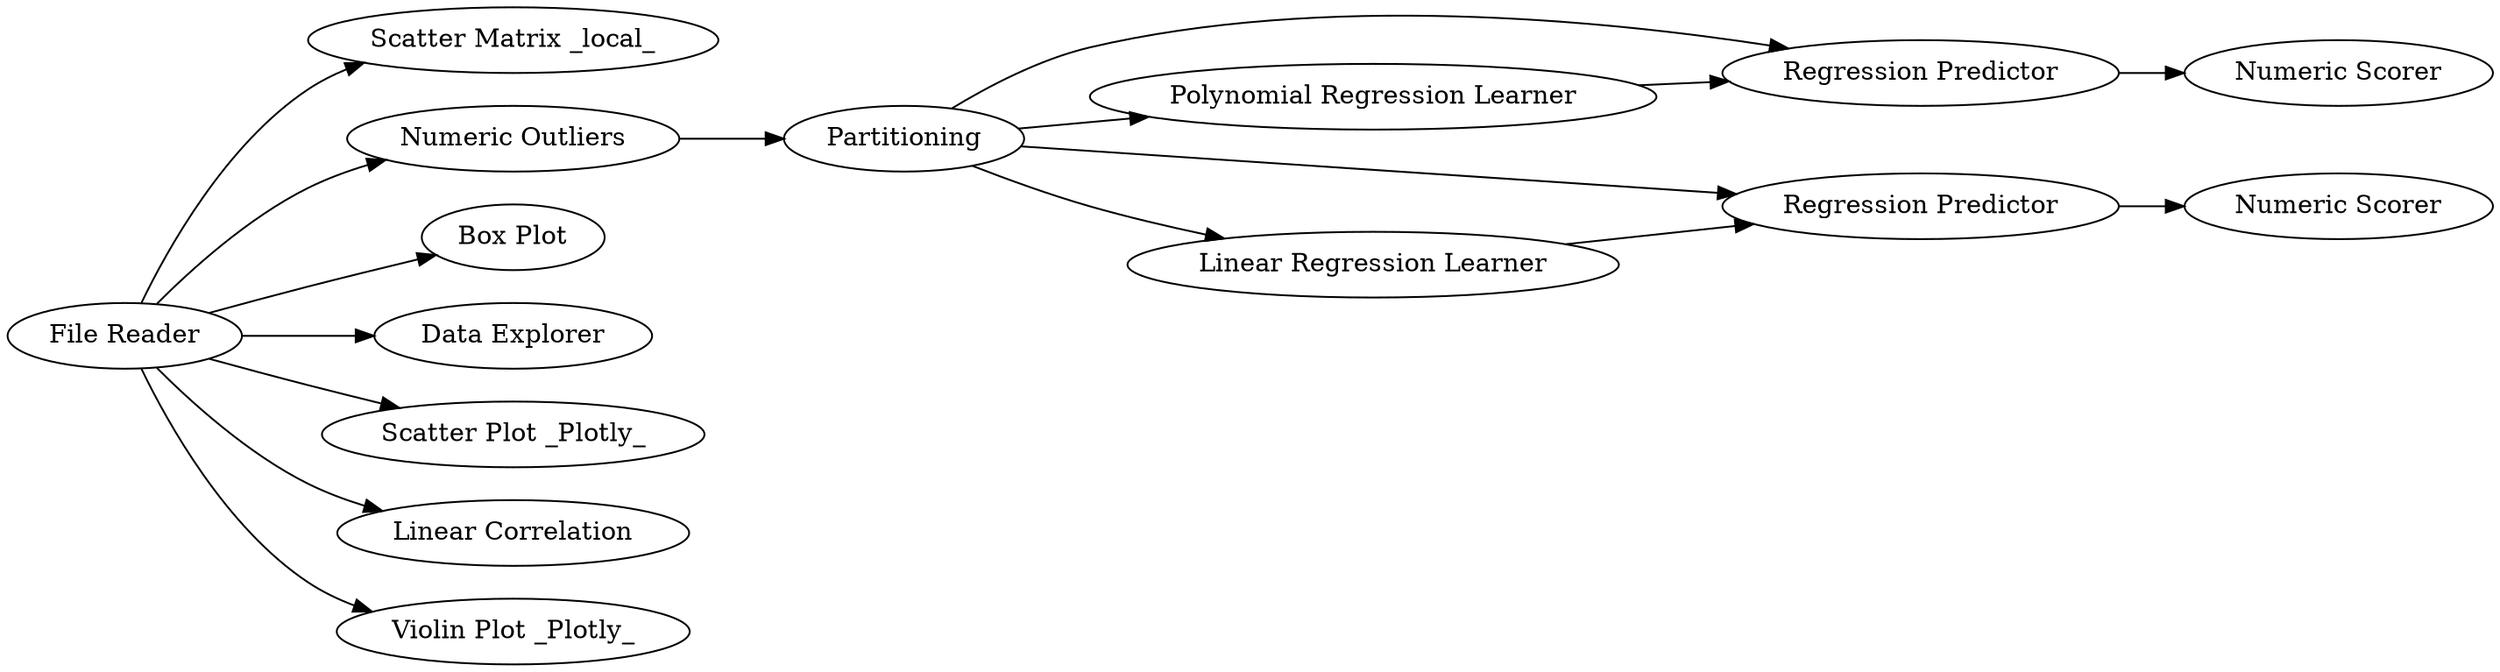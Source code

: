 digraph {
	24 -> 27
	19 -> 24
	34 -> 3
	35 -> 19
	21 -> 24
	19 -> 21
	34 -> 33
	34 -> 4
	34 -> 31
	34 -> 35
	19 -> 28
	34 -> 30
	19 -> 23
	28 -> 26
	23 -> 28
	34 -> 32
	24 [label="Regression Predictor"]
	27 [label="Numeric Scorer"]
	30 [label="Linear Correlation"]
	35 [label="Numeric Outliers"]
	34 [label="File Reader"]
	28 [label="Regression Predictor"]
	31 [label="Scatter Plot _Plotly_"]
	23 [label="Linear Regression Learner"]
	21 [label="Polynomial Regression Learner"]
	26 [label="Numeric Scorer"]
	4 [label="Data Explorer"]
	33 [label="Box Plot"]
	32 [label="Violin Plot _Plotly_"]
	3 [label="Scatter Matrix _local_"]
	19 [label=Partitioning]
	rankdir=LR
}
